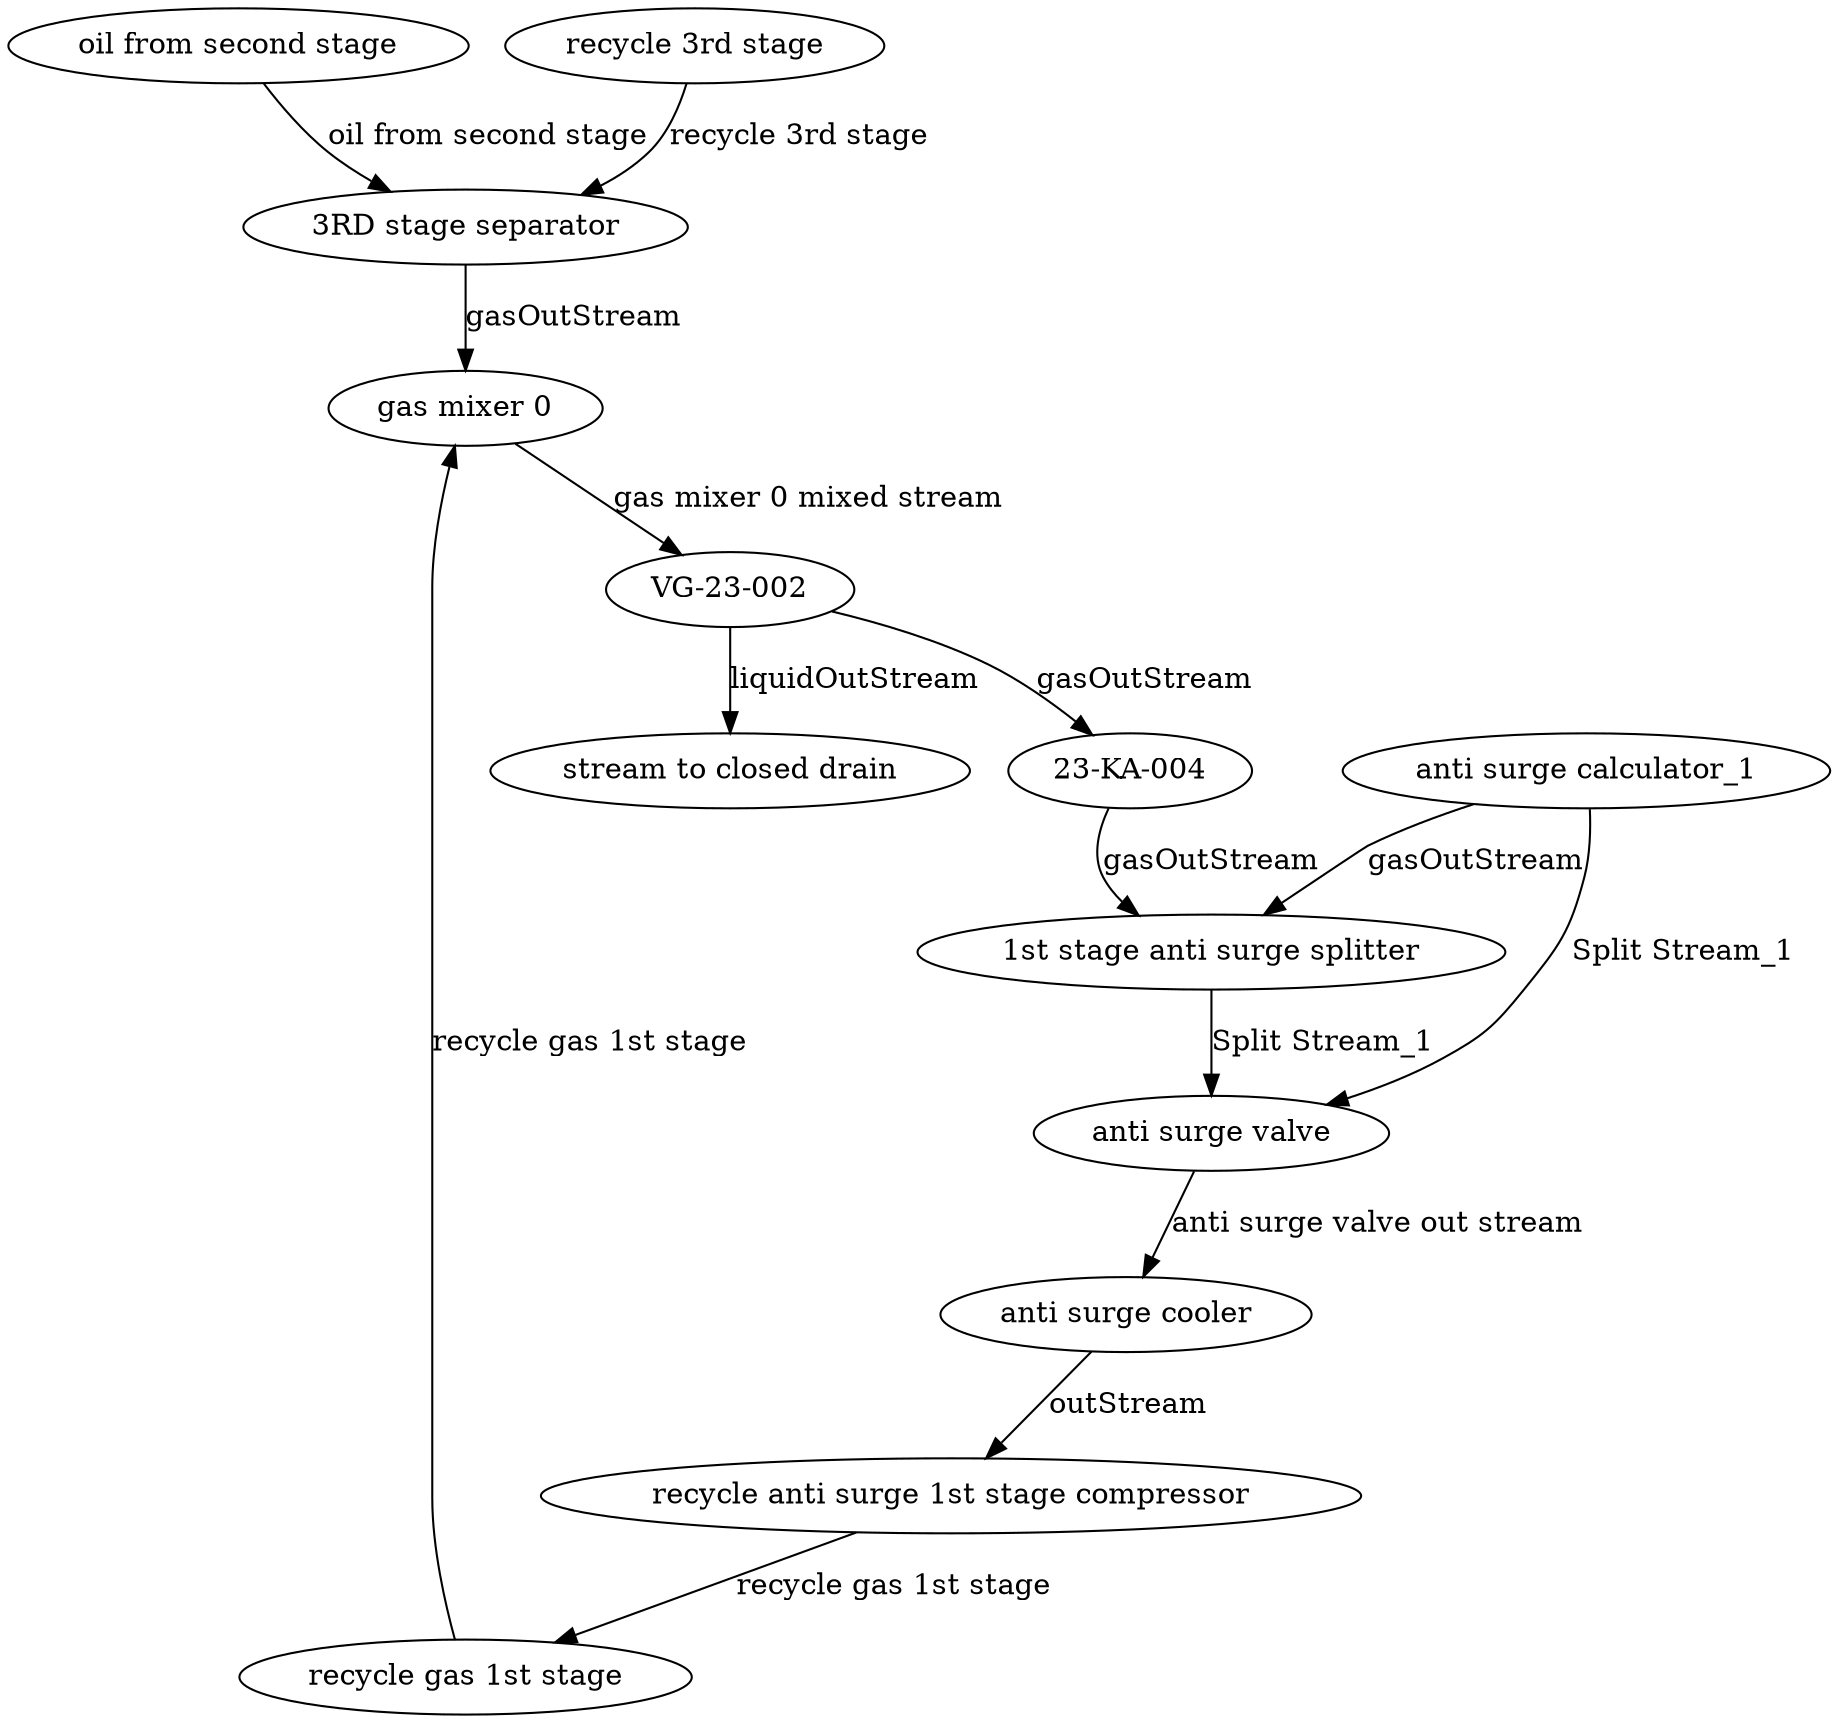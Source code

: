 digraph process {
  "oil from second stage";
  "recycle 3rd stage";
  "3RD stage separator";
  "recycle gas 1st stage";
  "gas mixer 0";
  "VG-23-002";
  "stream to closed drain";
  "23-KA-004";
  "1st stage anti surge splitter";
  "anti surge calculator_1";
  "anti surge valve";
  "anti surge cooler";
  "recycle anti surge 1st stage compressor";
  "oil from second stage" -> "3RD stage separator" [label="oil from second stage"];
  "recycle 3rd stage" -> "3RD stage separator" [label="recycle 3rd stage"];
  "3RD stage separator" -> "gas mixer 0" [label="gasOutStream"];
  "recycle anti surge 1st stage compressor" -> "recycle gas 1st stage" [label="recycle gas 1st stage"];
  "recycle gas 1st stage" -> "gas mixer 0" [label="recycle gas 1st stage"];
  "gas mixer 0" -> "VG-23-002" [label="gas mixer 0 mixed stream"];
  "VG-23-002" -> "23-KA-004" [label="gasOutStream"];
  "VG-23-002" -> "stream to closed drain" [label="liquidOutStream"];
  "23-KA-004" -> "1st stage anti surge splitter" [label="gasOutStream"];
  "anti surge calculator_1" -> "1st stage anti surge splitter" [label="gasOutStream"];
  "1st stage anti surge splitter" -> "anti surge valve" [label="Split Stream_1"];
  "anti surge calculator_1" -> "anti surge valve" [label="Split Stream_1"];
  "anti surge valve" -> "anti surge cooler" [label="anti surge valve out stream"];
  "anti surge cooler" -> "recycle anti surge 1st stage compressor" [label="outStream"];
}
